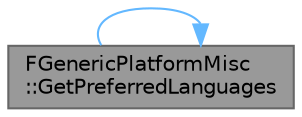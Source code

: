 digraph "FGenericPlatformMisc::GetPreferredLanguages"
{
 // INTERACTIVE_SVG=YES
 // LATEX_PDF_SIZE
  bgcolor="transparent";
  edge [fontname=Helvetica,fontsize=10,labelfontname=Helvetica,labelfontsize=10];
  node [fontname=Helvetica,fontsize=10,shape=box,height=0.2,width=0.4];
  rankdir="LR";
  Node1 [id="Node000001",label="FGenericPlatformMisc\l::GetPreferredLanguages",height=0.2,width=0.4,color="gray40", fillcolor="grey60", style="filled", fontcolor="black",tooltip="Returns an array of the user's preferred languages in order of preference."];
  Node1 -> Node1 [id="edge1_Node000001_Node000001",color="steelblue1",style="solid",tooltip=" "];
}

